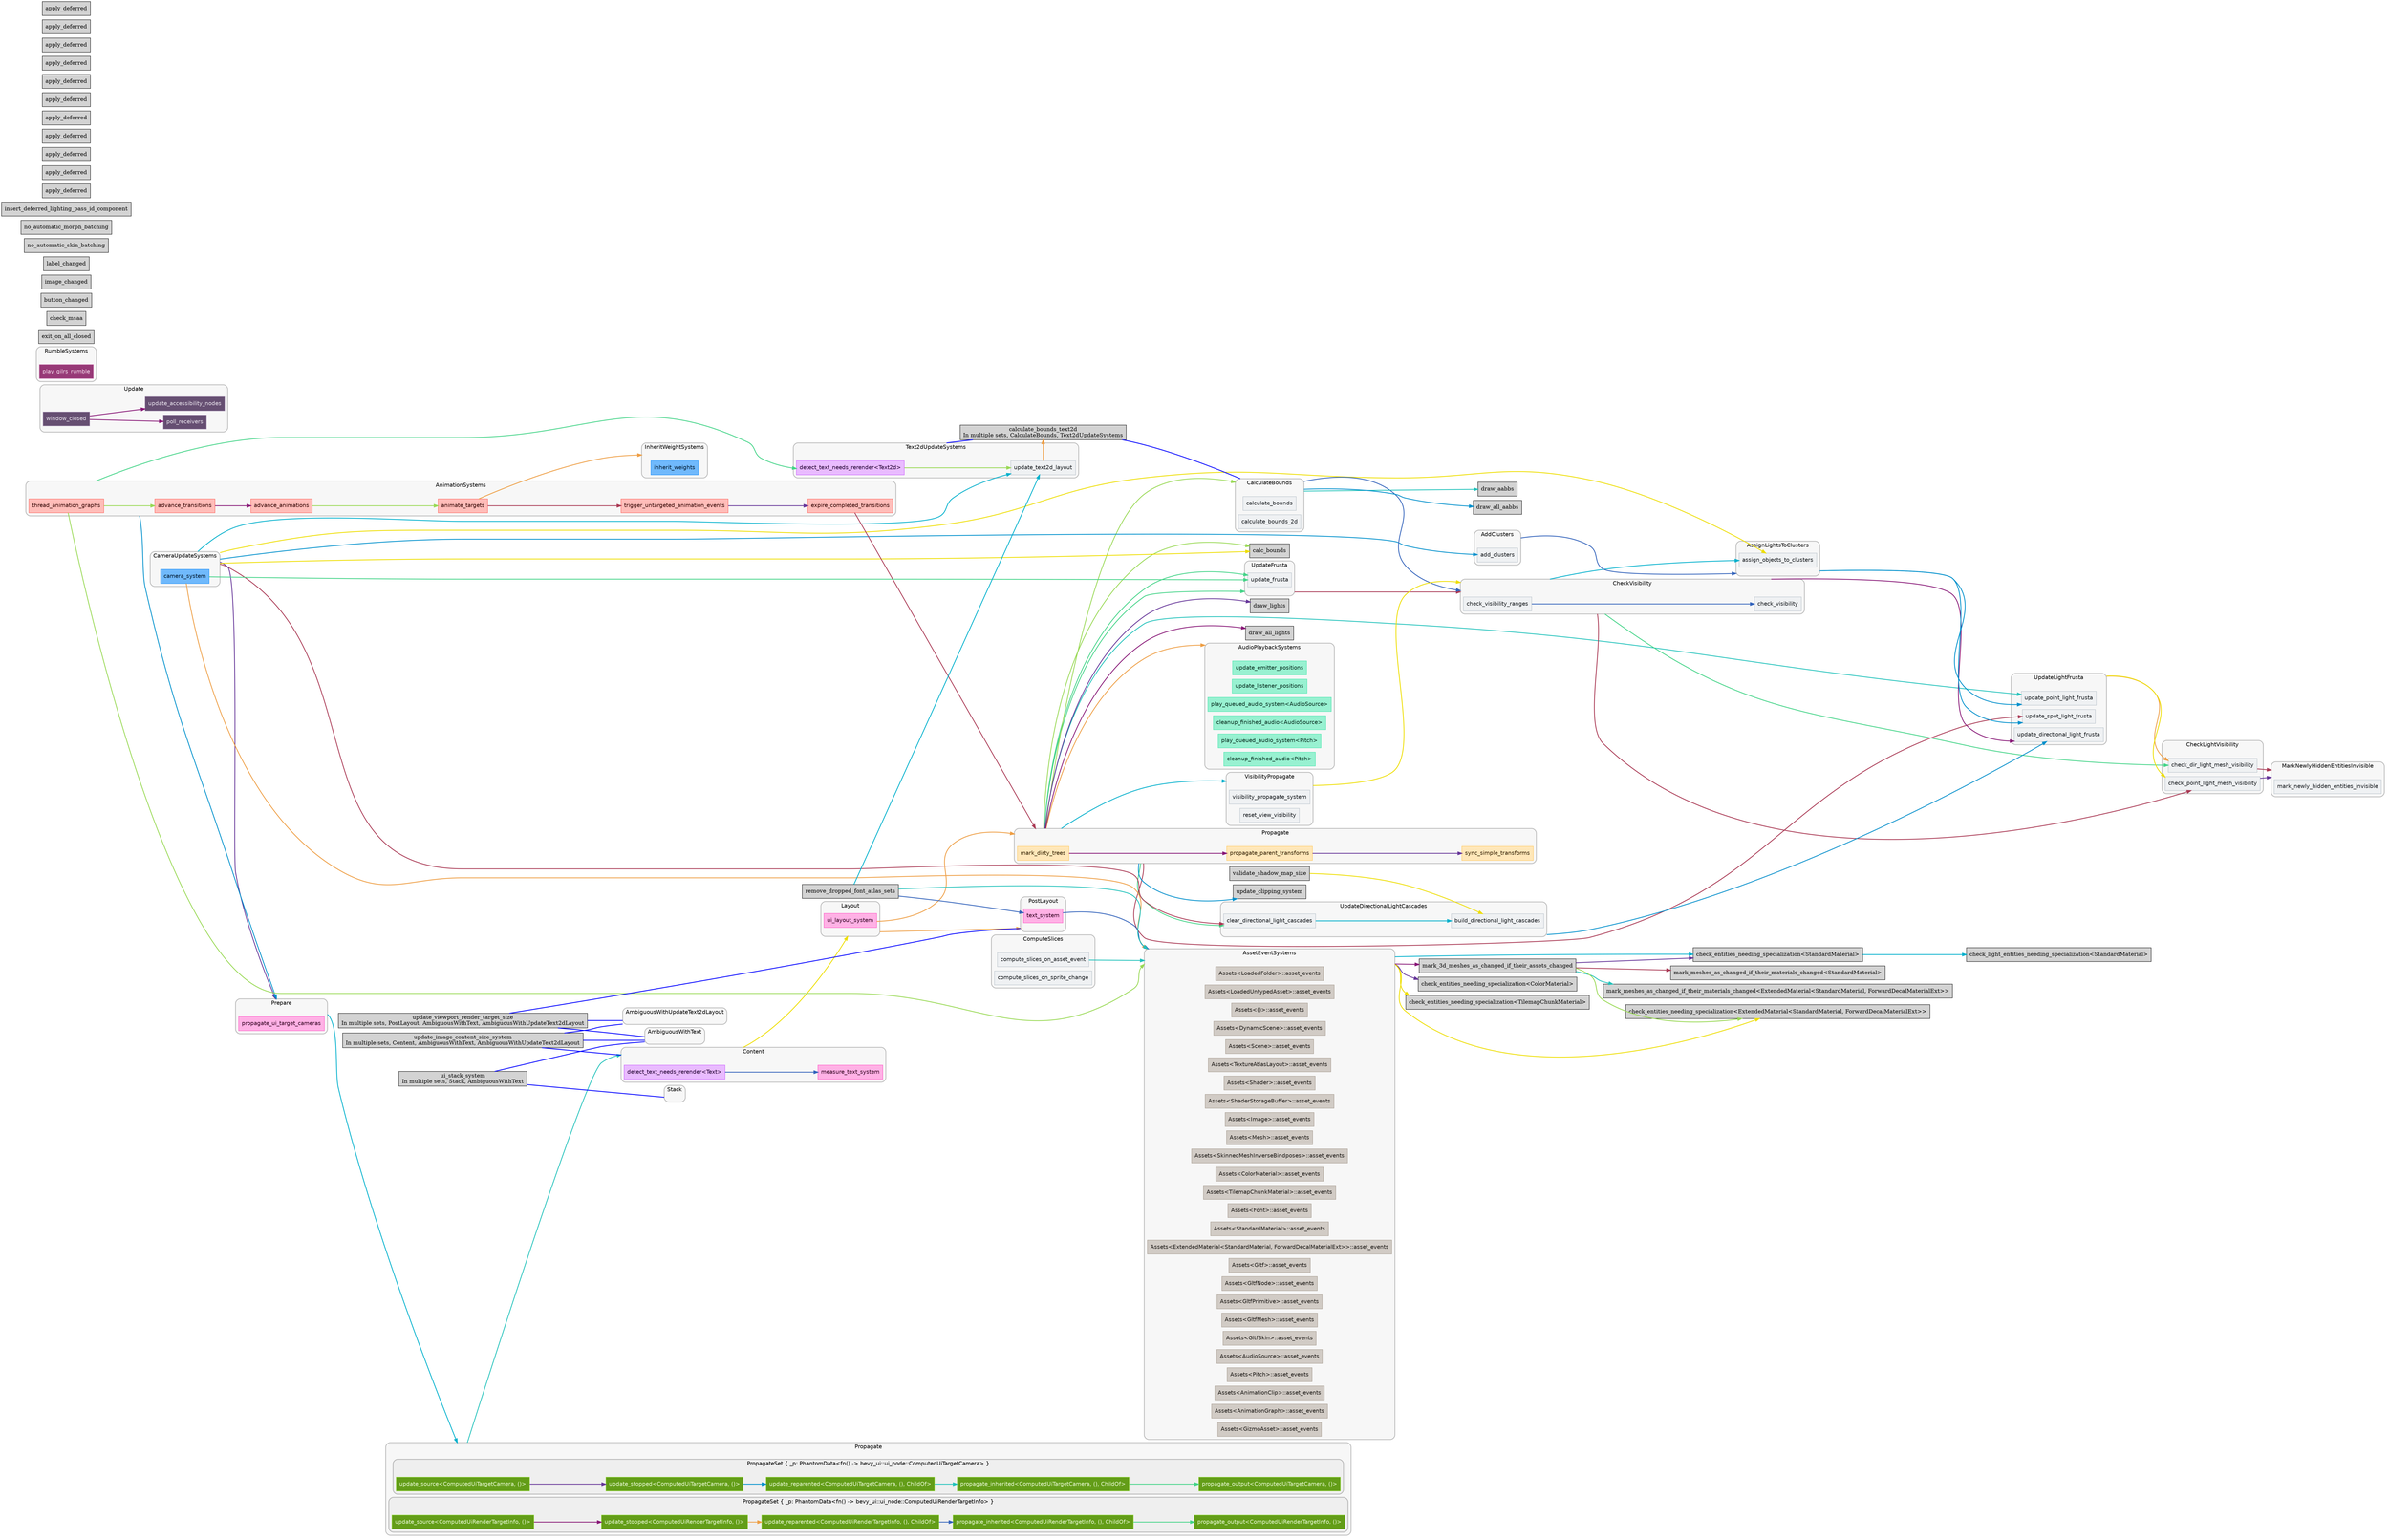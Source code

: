 digraph "" {
	"compound"="true";
	"splines"="spline";
	"rankdir"="LR";
	"bgcolor"="white";
	"fontname"="Helvetica";
	"nodesep"="0.15";
	edge ["penwidth"="2"];
	node ["shape"="box", "style"="filled"];
	subgraph "clusternode_Set(SystemSetKey(2v1))" {
		"style"="rounded,filled";
		"label"="Propagate";
		"tooltip"="Propagate";
		"fillcolor"="#00000008";
		"fontcolor"="#000000";
		"color"="#00000040";
		"penwidth"="2";
		"set_marker_node_Set(SystemSetKey(2v1))" ["style"="invis", "label"="", "shape"="point"]
		"node_System(SystemKey(1v1))" ["label"="mark_dirty_trees", "tooltip"="bevy_transform::systems::mark_dirty_trees", "fillcolor"="#ffe7b9", "fontname"="Helvetica", "fontcolor"="#322100", "color"="#ffc453", "penwidth"="1"]
		"node_System(SystemKey(2v1))" ["label"="propagate_parent_transforms", "tooltip"="bevy_transform::systems::parallel::propagate_parent_transforms", "fillcolor"="#ffe7b9", "fontname"="Helvetica", "fontcolor"="#322100", "color"="#ffc453", "penwidth"="1"]
		"node_System(SystemKey(3v1))" ["label"="sync_simple_transforms", "tooltip"="bevy_transform::systems::sync_simple_transforms", "fillcolor"="#ffe7b9", "fontname"="Helvetica", "fontcolor"="#322100", "color"="#ffc453", "penwidth"="1"]
	}
	
	subgraph "clusternode_Set(SystemSetKey(7v1))" {
		"style"="rounded,filled";
		"label"="AssetEventSystems";
		"tooltip"="AssetEventSystems";
		"fillcolor"="#00000008";
		"fontcolor"="#000000";
		"color"="#00000040";
		"penwidth"="2";
		"set_marker_node_Set(SystemSetKey(7v1))" ["style"="invis", "label"="", "shape"="point"]
		"node_System(SystemKey(5v1))" ["label"="Assets<LoadedFolder>::asset_events", "tooltip"="bevy_asset::assets::Assets<bevy_asset::folder::LoadedFolder>::asset_events", "fillcolor"="#d1cbc5", "fontname"="Helvetica", "fontcolor"="#1c1916", "color"="#a3988c", "penwidth"="1"]
		"node_System(SystemKey(6v1))" ["label"="Assets<LoadedUntypedAsset>::asset_events", "tooltip"="bevy_asset::assets::Assets<bevy_asset::assets::LoadedUntypedAsset>::asset_events", "fillcolor"="#d1cbc5", "fontname"="Helvetica", "fontcolor"="#1c1916", "color"="#a3988c", "penwidth"="1"]
		"node_System(SystemKey(7v1))" ["label"="Assets<()>::asset_events", "tooltip"="bevy_asset::assets::Assets<()>::asset_events", "fillcolor"="#d1cbc5", "fontname"="Helvetica", "fontcolor"="#1c1916", "color"="#a3988c", "penwidth"="1"]
		"node_System(SystemKey(8v1))" ["label"="Assets<DynamicScene>::asset_events", "tooltip"="bevy_asset::assets::Assets<bevy_scene::dynamic_scene::DynamicScene>::asset_events", "fillcolor"="#d1cbc5", "fontname"="Helvetica", "fontcolor"="#1c1916", "color"="#a3988c", "penwidth"="1"]
		"node_System(SystemKey(9v1))" ["label"="Assets<Scene>::asset_events", "tooltip"="bevy_asset::assets::Assets<bevy_scene::scene::Scene>::asset_events", "fillcolor"="#d1cbc5", "fontname"="Helvetica", "fontcolor"="#1c1916", "color"="#a3988c", "penwidth"="1"]
		"node_System(SystemKey(13v1))" ["label"="Assets<TextureAtlasLayout>::asset_events", "tooltip"="bevy_asset::assets::Assets<bevy_image::texture_atlas::TextureAtlasLayout>::asset_events", "fillcolor"="#d1cbc5", "fontname"="Helvetica", "fontcolor"="#1c1916", "color"="#a3988c", "penwidth"="1"]
		"node_System(SystemKey(14v1))" ["label"="Assets<Shader>::asset_events", "tooltip"="bevy_asset::assets::Assets<bevy_shader::shader::Shader>::asset_events", "fillcolor"="#d1cbc5", "fontname"="Helvetica", "fontcolor"="#1c1916", "color"="#a3988c", "penwidth"="1"]
		"node_System(SystemKey(17v1))" ["label"="Assets<ShaderStorageBuffer>::asset_events", "tooltip"="bevy_asset::assets::Assets<bevy_render::storage::ShaderStorageBuffer>::asset_events", "fillcolor"="#d1cbc5", "fontname"="Helvetica", "fontcolor"="#1c1916", "color"="#a3988c", "penwidth"="1"]
		"node_System(SystemKey(18v1))" ["label"="Assets<Image>::asset_events", "tooltip"="bevy_asset::assets::Assets<bevy_image::image::Image>::asset_events", "fillcolor"="#d1cbc5", "fontname"="Helvetica", "fontcolor"="#1c1916", "color"="#a3988c", "penwidth"="1"]
		"node_System(SystemKey(19v1))" ["label"="Assets<Mesh>::asset_events", "tooltip"="bevy_asset::assets::Assets<bevy_mesh::mesh::Mesh>::asset_events", "fillcolor"="#d1cbc5", "fontname"="Helvetica", "fontcolor"="#1c1916", "color"="#a3988c", "penwidth"="1"]
		"node_System(SystemKey(20v1))" ["label"="Assets<SkinnedMeshInverseBindposes>::asset_events", "tooltip"="bevy_asset::assets::Assets<bevy_mesh::skinning::SkinnedMeshInverseBindposes>::asset_events", "fillcolor"="#d1cbc5", "fontname"="Helvetica", "fontcolor"="#1c1916", "color"="#a3988c", "penwidth"="1"]
		"node_System(SystemKey(44v1))" ["label"="Assets<ColorMaterial>::asset_events", "tooltip"="bevy_asset::assets::Assets<bevy_sprite_render::mesh2d::color_material::ColorMaterial>::asset_events", "fillcolor"="#d1cbc5", "fontname"="Helvetica", "fontcolor"="#1c1916", "color"="#a3988c", "penwidth"="1"]
		"node_System(SystemKey(46v1))" ["label"="Assets<TilemapChunkMaterial>::asset_events", "tooltip"="bevy_asset::assets::Assets<bevy_sprite_render::tilemap_chunk::tilemap_chunk_material::TilemapChunkMaterial>::asset_events", "fillcolor"="#d1cbc5", "fontname"="Helvetica", "fontcolor"="#1c1916", "color"="#a3988c", "penwidth"="1"]
		"node_System(SystemKey(50v1))" ["label"="Assets<Font>::asset_events", "tooltip"="bevy_asset::assets::Assets<bevy_text::font::Font>::asset_events", "fillcolor"="#d1cbc5", "fontname"="Helvetica", "fontcolor"="#1c1916", "color"="#a3988c", "penwidth"="1"]
		"node_System(SystemKey(77v1))" ["label"="Assets<StandardMaterial>::asset_events", "tooltip"="bevy_asset::assets::Assets<bevy_pbr::pbr_material::StandardMaterial>::asset_events", "fillcolor"="#d1cbc5", "fontname"="Helvetica", "fontcolor"="#1c1916", "color"="#a3988c", "penwidth"="1"]
		"node_System(SystemKey(81v1))" ["label"="Assets<ExtendedMaterial<StandardMaterial, ForwardDecalMaterialExt>>::asset_events", "tooltip"="bevy_asset::assets::Assets<bevy_pbr::extended_material::ExtendedMaterial<bevy_pbr::pbr_material::StandardMaterial, bevy_pbr::decal::forward::ForwardDecalMaterialExt>>::asset_events", "fillcolor"="#d1cbc5", "fontname"="Helvetica", "fontcolor"="#1c1916", "color"="#a3988c", "penwidth"="1"]
		"node_System(SystemKey(85v1))" ["label"="Assets<Gltf>::asset_events", "tooltip"="bevy_asset::assets::Assets<bevy_gltf::assets::Gltf>::asset_events", "fillcolor"="#d1cbc5", "fontname"="Helvetica", "fontcolor"="#1c1916", "color"="#a3988c", "penwidth"="1"]
		"node_System(SystemKey(86v1))" ["label"="Assets<GltfNode>::asset_events", "tooltip"="bevy_asset::assets::Assets<bevy_gltf::assets::GltfNode>::asset_events", "fillcolor"="#d1cbc5", "fontname"="Helvetica", "fontcolor"="#1c1916", "color"="#a3988c", "penwidth"="1"]
		"node_System(SystemKey(87v1))" ["label"="Assets<GltfPrimitive>::asset_events", "tooltip"="bevy_asset::assets::Assets<bevy_gltf::assets::GltfPrimitive>::asset_events", "fillcolor"="#d1cbc5", "fontname"="Helvetica", "fontcolor"="#1c1916", "color"="#a3988c", "penwidth"="1"]
		"node_System(SystemKey(88v1))" ["label"="Assets<GltfMesh>::asset_events", "tooltip"="bevy_asset::assets::Assets<bevy_gltf::assets::GltfMesh>::asset_events", "fillcolor"="#d1cbc5", "fontname"="Helvetica", "fontcolor"="#1c1916", "color"="#a3988c", "penwidth"="1"]
		"node_System(SystemKey(89v1))" ["label"="Assets<GltfSkin>::asset_events", "tooltip"="bevy_asset::assets::Assets<bevy_gltf::assets::GltfSkin>::asset_events", "fillcolor"="#d1cbc5", "fontname"="Helvetica", "fontcolor"="#1c1916", "color"="#a3988c", "penwidth"="1"]
		"node_System(SystemKey(92v1))" ["label"="Assets<AudioSource>::asset_events", "tooltip"="bevy_asset::assets::Assets<bevy_audio::audio_source::AudioSource>::asset_events", "fillcolor"="#d1cbc5", "fontname"="Helvetica", "fontcolor"="#1c1916", "color"="#a3988c", "penwidth"="1"]
		"node_System(SystemKey(95v1))" ["label"="Assets<Pitch>::asset_events", "tooltip"="bevy_asset::assets::Assets<bevy_audio::pitch::Pitch>::asset_events", "fillcolor"="#d1cbc5", "fontname"="Helvetica", "fontcolor"="#1c1916", "color"="#a3988c", "penwidth"="1"]
		"node_System(SystemKey(99v1))" ["label"="Assets<AnimationClip>::asset_events", "tooltip"="bevy_asset::assets::Assets<bevy_animation::AnimationClip>::asset_events", "fillcolor"="#d1cbc5", "fontname"="Helvetica", "fontcolor"="#1c1916", "color"="#a3988c", "penwidth"="1"]
		"node_System(SystemKey(100v1))" ["label"="Assets<AnimationGraph>::asset_events", "tooltip"="bevy_asset::assets::Assets<bevy_animation::graph::AnimationGraph>::asset_events", "fillcolor"="#d1cbc5", "fontname"="Helvetica", "fontcolor"="#1c1916", "color"="#a3988c", "penwidth"="1"]
		"node_System(SystemKey(107v1))" ["label"="Assets<GizmoAsset>::asset_events", "tooltip"="bevy_asset::assets::Assets<bevy_gizmos::GizmoAsset>::asset_events", "fillcolor"="#d1cbc5", "fontname"="Helvetica", "fontcolor"="#1c1916", "color"="#a3988c", "penwidth"="1"]
	}
	
	subgraph "clusternode_Set(SystemSetKey(13v1))" {
		"style"="rounded,filled";
		"label"="Update";
		"tooltip"="Update";
		"fillcolor"="#00000008";
		"fontcolor"="#000000";
		"color"="#00000040";
		"penwidth"="2";
		"set_marker_node_Set(SystemSetKey(13v1))" ["style"="invis", "label"="", "shape"="point"]
		"node_System(SystemKey(10v1))" ["label"="poll_receivers", "tooltip"="bevy_winit::accessibility::poll_receivers", "fillcolor"="#664f72", "fontname"="Helvetica", "fontcolor"="#e6e0ea", "color"="#9980a6", "penwidth"="1"]
		"node_System(SystemKey(11v1))" ["label"="update_accessibility_nodes", "tooltip"="bevy_winit::accessibility::update_accessibility_nodes", "fillcolor"="#664f72", "fontname"="Helvetica", "fontcolor"="#e6e0ea", "color"="#9980a6", "penwidth"="1"]
		"node_System(SystemKey(12v1))" ["label"="window_closed", "tooltip"="bevy_winit::accessibility::window_closed", "fillcolor"="#664f72", "fontname"="Helvetica", "fontcolor"="#e6e0ea", "color"="#9980a6", "penwidth"="1"]
	}
	
	subgraph "clusternode_Set(SystemSetKey(19v1))" {
		"style"="rounded,filled";
		"label"="CameraUpdateSystems";
		"tooltip"="CameraUpdateSystems";
		"fillcolor"="#00000008";
		"fontcolor"="#000000";
		"color"="#00000040";
		"penwidth"="2";
		"set_marker_node_Set(SystemSetKey(19v1))" ["style"="invis", "label"="", "shape"="point"]
		"node_System(SystemKey(15v1))" ["label"="camera_system", "tooltip"="bevy_render::camera::camera_system", "fillcolor"="#70b9fc", "fontname"="Helvetica", "fontcolor"="#011a31", "color"="#0c88f9", "penwidth"="1"]
	}
	
	subgraph "clusternode_Set(SystemSetKey(22v1))" {
		"style"="rounded,filled";
		"label"="InheritWeightSystems";
		"tooltip"="InheritWeightSystems";
		"fillcolor"="#00000008";
		"fontcolor"="#000000";
		"color"="#00000040";
		"penwidth"="2";
		"set_marker_node_Set(SystemSetKey(22v1))" ["style"="invis", "label"="", "shape"="point"]
		"node_System(SystemKey(16v1))" ["label"="inherit_weights", "tooltip"="bevy_render::mesh::inherit_weights", "fillcolor"="#70b9fc", "fontname"="Helvetica", "fontcolor"="#011a31", "color"="#0c88f9", "penwidth"="1"]
	}
	
	subgraph "clusternode_Set(SystemSetKey(28v1))" {
		"style"="rounded,filled";
		"label"="UpdateFrusta";
		"tooltip"="UpdateFrusta";
		"fillcolor"="#00000008";
		"fontcolor"="#000000";
		"color"="#00000040";
		"penwidth"="2";
		"set_marker_node_Set(SystemSetKey(28v1))" ["style"="invis", "label"="", "shape"="point"]
		"node_System(SystemKey(22v1))" ["label"="update_frusta", "tooltip"="bevy_camera::visibility::update_frusta", "fillcolor"="#eff1f3", "fontname"="Helvetica", "fontcolor"="#15191d", "color"="#b4bec7", "penwidth"="1"]
	}
	
	subgraph "clusternode_Set(SystemSetKey(29v1))" {
		"style"="rounded,filled";
		"label"="CalculateBounds";
		"tooltip"="CalculateBounds";
		"fillcolor"="#00000008";
		"fontcolor"="#000000";
		"color"="#00000040";
		"penwidth"="2";
		"set_marker_node_Set(SystemSetKey(29v1))" ["style"="invis", "label"="", "shape"="point"]
		"node_System(SystemKey(23v1))" ["label"="calculate_bounds", "tooltip"="bevy_camera::visibility::calculate_bounds", "fillcolor"="#eff1f3", "fontname"="Helvetica", "fontcolor"="#15191d", "color"="#b4bec7", "penwidth"="1"]
		"node_System(SystemKey(40v1))" ["label"="calculate_bounds_2d", "tooltip"="bevy_sprite::calculate_bounds_2d", "fillcolor"="#eff1f3", "fontname"="Helvetica", "fontcolor"="#15191d", "color"="#b4bec7", "penwidth"="1"]
	}
	
	subgraph "clusternode_Set(SystemSetKey(30v1))" {
		"style"="rounded,filled";
		"label"="CheckVisibility";
		"tooltip"="CheckVisibility";
		"fillcolor"="#00000008";
		"fontcolor"="#000000";
		"color"="#00000040";
		"penwidth"="2";
		"set_marker_node_Set(SystemSetKey(30v1))" ["style"="invis", "label"="", "shape"="point"]
		"node_System(SystemKey(26v1))" ["label"="check_visibility", "tooltip"="bevy_camera::visibility::check_visibility", "fillcolor"="#eff1f3", "fontname"="Helvetica", "fontcolor"="#15191d", "color"="#b4bec7", "penwidth"="1"]
		"node_System(SystemKey(28v1))" ["label"="check_visibility_ranges", "tooltip"="bevy_camera::visibility::range::check_visibility_ranges", "fillcolor"="#eff1f3", "fontname"="Helvetica", "fontcolor"="#15191d", "color"="#b4bec7", "penwidth"="1"]
	}
	
	subgraph "clusternode_Set(SystemSetKey(31v1))" {
		"style"="rounded,filled";
		"label"="VisibilityPropagate";
		"tooltip"="VisibilityPropagate";
		"fillcolor"="#00000008";
		"fontcolor"="#000000";
		"color"="#00000040";
		"penwidth"="2";
		"set_marker_node_Set(SystemSetKey(31v1))" ["style"="invis", "label"="", "shape"="point"]
		"node_System(SystemKey(24v1))" ["label"="visibility_propagate_system", "tooltip"="bevy_camera::visibility::visibility_propagate_system", "fillcolor"="#eff1f3", "fontname"="Helvetica", "fontcolor"="#15191d", "color"="#b4bec7", "penwidth"="1"]
		"node_System(SystemKey(25v1))" ["label"="reset_view_visibility", "tooltip"="bevy_camera::visibility::reset_view_visibility", "fillcolor"="#eff1f3", "fontname"="Helvetica", "fontcolor"="#15191d", "color"="#b4bec7", "penwidth"="1"]
	}
	
	subgraph "clusternode_Set(SystemSetKey(32v1))" {
		"style"="rounded,filled";
		"label"="MarkNewlyHiddenEntitiesInvisible";
		"tooltip"="MarkNewlyHiddenEntitiesInvisible";
		"fillcolor"="#00000008";
		"fontcolor"="#000000";
		"color"="#00000040";
		"penwidth"="2";
		"set_marker_node_Set(SystemSetKey(32v1))" ["style"="invis", "label"="", "shape"="point"]
		"node_System(SystemKey(27v1))" ["label"="mark_newly_hidden_entities_invisible", "tooltip"="bevy_camera::visibility::mark_newly_hidden_entities_invisible", "fillcolor"="#eff1f3", "fontname"="Helvetica", "fontcolor"="#15191d", "color"="#b4bec7", "penwidth"="1"]
	}
	
	subgraph "clusternode_Set(SystemSetKey(39v1))" {
		"style"="rounded,filled";
		"label"="UpdateDirectionalLightCascades";
		"tooltip"="UpdateDirectionalLightCascades";
		"fillcolor"="#00000008";
		"fontcolor"="#000000";
		"color"="#00000040";
		"penwidth"="2";
		"set_marker_node_Set(SystemSetKey(39v1))" ["style"="invis", "label"="", "shape"="point"]
		"node_System(SystemKey(32v1))" ["label"="clear_directional_light_cascades", "tooltip"="bevy_light::cascade::clear_directional_light_cascades", "fillcolor"="#eff1f3", "fontname"="Helvetica", "fontcolor"="#15191d", "color"="#b4bec7", "penwidth"="1"]
		"node_System(SystemKey(38v1))" ["label"="build_directional_light_cascades", "tooltip"="bevy_light::cascade::build_directional_light_cascades", "fillcolor"="#eff1f3", "fontname"="Helvetica", "fontcolor"="#15191d", "color"="#b4bec7", "penwidth"="1"]
	}
	
	subgraph "clusternode_Set(SystemSetKey(40v1))" {
		"style"="rounded,filled";
		"label"="CheckLightVisibility";
		"tooltip"="CheckLightVisibility";
		"fillcolor"="#00000008";
		"fontcolor"="#000000";
		"color"="#00000040";
		"penwidth"="2";
		"set_marker_node_Set(SystemSetKey(40v1))" ["style"="invis", "label"="", "shape"="point"]
		"node_System(SystemKey(36v1))" ["label"="check_dir_light_mesh_visibility", "tooltip"="bevy_light::check_dir_light_mesh_visibility", "fillcolor"="#eff1f3", "fontname"="Helvetica", "fontcolor"="#15191d", "color"="#b4bec7", "penwidth"="1"]
		"node_System(SystemKey(37v1))" ["label"="check_point_light_mesh_visibility", "tooltip"="bevy_light::check_point_light_mesh_visibility", "fillcolor"="#eff1f3", "fontname"="Helvetica", "fontcolor"="#15191d", "color"="#b4bec7", "penwidth"="1"]
	}
	
	subgraph "clusternode_Set(SystemSetKey(44v1))" {
		"style"="rounded,filled";
		"label"="AddClusters";
		"tooltip"="AddClusters";
		"fillcolor"="#00000008";
		"fontcolor"="#000000";
		"color"="#00000040";
		"penwidth"="2";
		"set_marker_node_Set(SystemSetKey(44v1))" ["style"="invis", "label"="", "shape"="point"]
		"node_System(SystemKey(30v1))" ["label"="add_clusters", "tooltip"="bevy_light::cluster::add_clusters", "fillcolor"="#eff1f3", "fontname"="Helvetica", "fontcolor"="#15191d", "color"="#b4bec7", "penwidth"="1"]
	}
	
	subgraph "clusternode_Set(SystemSetKey(46v1))" {
		"style"="rounded,filled";
		"label"="AssignLightsToClusters";
		"tooltip"="AssignLightsToClusters";
		"fillcolor"="#00000008";
		"fontcolor"="#000000";
		"color"="#00000040";
		"penwidth"="2";
		"set_marker_node_Set(SystemSetKey(46v1))" ["style"="invis", "label"="", "shape"="point"]
		"node_System(SystemKey(31v1))" ["label"="assign_objects_to_clusters", "tooltip"="bevy_light::cluster::assign::assign_objects_to_clusters", "fillcolor"="#eff1f3", "fontname"="Helvetica", "fontcolor"="#15191d", "color"="#b4bec7", "penwidth"="1"]
	}
	
	subgraph "clusternode_Set(SystemSetKey(49v1))" {
		"style"="rounded,filled";
		"label"="UpdateLightFrusta";
		"tooltip"="UpdateLightFrusta";
		"fillcolor"="#00000008";
		"fontcolor"="#000000";
		"color"="#00000040";
		"penwidth"="2";
		"set_marker_node_Set(SystemSetKey(49v1))" ["style"="invis", "label"="", "shape"="point"]
		"node_System(SystemKey(33v1))" ["label"="update_directional_light_frusta", "tooltip"="bevy_light::directional_light::update_directional_light_frusta", "fillcolor"="#eff1f3", "fontname"="Helvetica", "fontcolor"="#15191d", "color"="#b4bec7", "penwidth"="1"]
		"node_System(SystemKey(34v1))" ["label"="update_point_light_frusta", "tooltip"="bevy_light::point_light::update_point_light_frusta", "fillcolor"="#eff1f3", "fontname"="Helvetica", "fontcolor"="#15191d", "color"="#b4bec7", "penwidth"="1"]
		"node_System(SystemKey(35v1))" ["label"="update_spot_light_frusta", "tooltip"="bevy_light::spot_light::update_spot_light_frusta", "fillcolor"="#eff1f3", "fontname"="Helvetica", "fontcolor"="#15191d", "color"="#b4bec7", "penwidth"="1"]
	}
	
	subgraph "clusternode_Set(SystemSetKey(57v1))" {
		"style"="rounded,filled";
		"label"="Text2dUpdateSystems";
		"tooltip"="Text2dUpdateSystems";
		"fillcolor"="#00000008";
		"fontcolor"="#000000";
		"color"="#00000040";
		"penwidth"="2";
		"set_marker_node_Set(SystemSetKey(57v1))" ["style"="invis", "label"="", "shape"="point"]
		"node_System(SystemKey(41v1))" ["label"="detect_text_needs_rerender<Text2d>", "tooltip"="bevy_text::text::detect_text_needs_rerender<bevy_sprite::text2d::Text2d>", "fillcolor"="#e9bbff", "fontname"="Helvetica", "fontcolor"="#220032", "color"="#c855ff", "penwidth"="1"]
		"node_System(SystemKey(42v1))" ["label"="update_text2d_layout", "tooltip"="bevy_sprite::text2d::update_text2d_layout", "fillcolor"="#eff1f3", "fontname"="Helvetica", "fontcolor"="#15191d", "color"="#b4bec7", "penwidth"="1"]
	}
	
	subgraph "clusternode_Set(SystemSetKey(58v1))" {
		"style"="rounded,filled";
		"label"="AnimationSystems";
		"tooltip"="AnimationSystems";
		"fillcolor"="#00000008";
		"fontcolor"="#000000";
		"color"="#00000040";
		"penwidth"="2";
		"set_marker_node_Set(SystemSetKey(58v1))" ["style"="invis", "label"="", "shape"="point"]
		"node_System(SystemKey(101v1))" ["label"="thread_animation_graphs", "tooltip"="bevy_animation::graph::thread_animation_graphs", "fillcolor"="#ffbdb9", "fontname"="Helvetica", "fontcolor"="#320200", "color"="#ff5c53", "penwidth"="1"]
		"node_System(SystemKey(102v1))" ["label"="advance_transitions", "tooltip"="bevy_animation::transition::advance_transitions", "fillcolor"="#ffbdb9", "fontname"="Helvetica", "fontcolor"="#320200", "color"="#ff5c53", "penwidth"="1"]
		"node_System(SystemKey(103v1))" ["label"="advance_animations", "tooltip"="bevy_animation::advance_animations", "fillcolor"="#ffbdb9", "fontname"="Helvetica", "fontcolor"="#320200", "color"="#ff5c53", "penwidth"="1"]
		"node_System(SystemKey(104v1))" ["label"="animate_targets", "tooltip"="bevy_animation::animate_targets", "fillcolor"="#ffbdb9", "fontname"="Helvetica", "fontcolor"="#320200", "color"="#ff5c53", "penwidth"="1"]
		"node_System(SystemKey(105v1))" ["label"="trigger_untargeted_animation_events", "tooltip"="bevy_animation::trigger_untargeted_animation_events", "fillcolor"="#ffbdb9", "fontname"="Helvetica", "fontcolor"="#320200", "color"="#ff5c53", "penwidth"="1"]
		"node_System(SystemKey(106v1))" ["label"="expire_completed_transitions", "tooltip"="bevy_animation::transition::expire_completed_transitions", "fillcolor"="#ffbdb9", "fontname"="Helvetica", "fontcolor"="#320200", "color"="#ff5c53", "penwidth"="1"]
	}
	
	subgraph "clusternode_Set(SystemSetKey(67v1))" {
		"style"="rounded,filled";
		"label"="ComputeSlices";
		"tooltip"="ComputeSlices";
		"fillcolor"="#00000008";
		"fontcolor"="#000000";
		"color"="#00000040";
		"penwidth"="2";
		"set_marker_node_Set(SystemSetKey(67v1))" ["style"="invis", "label"="", "shape"="point"]
		"node_System(SystemKey(48v1))" ["label"="compute_slices_on_asset_event", "tooltip"="bevy_sprite_render::texture_slice::computed_slices::compute_slices_on_asset_event", "fillcolor"="#eff1f3", "fontname"="Helvetica", "fontcolor"="#15191d", "color"="#b4bec7", "penwidth"="1"]
		"node_System(SystemKey(49v1))" ["label"="compute_slices_on_sprite_change", "tooltip"="bevy_sprite_render::texture_slice::computed_slices::compute_slices_on_sprite_change", "fillcolor"="#eff1f3", "fontname"="Helvetica", "fontcolor"="#15191d", "color"="#b4bec7", "penwidth"="1"]
	}
	
	subgraph "clusternode_Set(SystemSetKey(70v1))" {
		"style"="rounded,filled";
		"label"="Prepare";
		"tooltip"="Prepare";
		"fillcolor"="#00000008";
		"fontcolor"="#000000";
		"color"="#00000040";
		"penwidth"="2";
		"set_marker_node_Set(SystemSetKey(70v1))" ["style"="invis", "label"="", "shape"="point"]
		"node_System(SystemKey(62v1))" ["label"="propagate_ui_target_cameras", "tooltip"="bevy_ui::update::propagate_ui_target_cameras", "fillcolor"="#ffb1e5", "fontname"="Helvetica", "fontcolor"="#320021", "color"="#ff4bc2", "penwidth"="1"]
	}
	
	subgraph "clusternode_Set(SystemSetKey(71v1))" {
		"style"="rounded,filled";
		"label"="Propagate";
		"tooltip"="Propagate";
		"fillcolor"="#00000008";
		"fontcolor"="#000000";
		"color"="#00000040";
		"penwidth"="2";
		"set_marker_node_Set(SystemSetKey(71v1))" ["style"="invis", "label"="", "shape"="point"]
		subgraph "clusternode_Set(SystemSetKey(75v1))" {
			"style"="rounded,filled";
			"label"="PropagateSet { _p: PhantomData<fn() -> bevy_ui::ui_node::ComputedUiTargetCamera> }";
			"tooltip"="PropagateSet { _p: PhantomData<fn() -> bevy_ui::ui_node::ComputedUiTargetCamera> }";
			"fillcolor"="#00000008";
			"fontcolor"="#000000";
			"color"="#00000040";
			"penwidth"="2";
			"set_marker_node_Set(SystemSetKey(75v1))" ["style"="invis", "label"="", "shape"="point"]
			"node_System(SystemKey(52v1))" ["label"="update_source<ComputedUiTargetCamera, ()>", "tooltip"="bevy_app::propagate::update_source<bevy_ui::ui_node::ComputedUiTargetCamera, ()>", "fillcolor"="#639d18", "fontname"="Helvetica", "fontcolor"="#e7f8d2", "color"="#98e03a", "penwidth"="1"]
			"node_System(SystemKey(53v1))" ["label"="update_stopped<ComputedUiTargetCamera, ()>", "tooltip"="bevy_app::propagate::update_stopped<bevy_ui::ui_node::ComputedUiTargetCamera, ()>", "fillcolor"="#639d18", "fontname"="Helvetica", "fontcolor"="#e7f8d2", "color"="#98e03a", "penwidth"="1"]
			"node_System(SystemKey(54v1))" ["label"="update_reparented<ComputedUiTargetCamera, (), ChildOf>", "tooltip"="bevy_app::propagate::update_reparented<bevy_ui::ui_node::ComputedUiTargetCamera, (), bevy_ecs::hierarchy::ChildOf>", "fillcolor"="#639d18", "fontname"="Helvetica", "fontcolor"="#e7f8d2", "color"="#98e03a", "penwidth"="1"]
			"node_System(SystemKey(55v1))" ["label"="propagate_inherited<ComputedUiTargetCamera, (), ChildOf>", "tooltip"="bevy_app::propagate::propagate_inherited<bevy_ui::ui_node::ComputedUiTargetCamera, (), bevy_ecs::hierarchy::ChildOf>", "fillcolor"="#639d18", "fontname"="Helvetica", "fontcolor"="#e7f8d2", "color"="#98e03a", "penwidth"="1"]
			"node_System(SystemKey(56v1))" ["label"="propagate_output<ComputedUiTargetCamera, ()>", "tooltip"="bevy_app::propagate::propagate_output<bevy_ui::ui_node::ComputedUiTargetCamera, ()>", "fillcolor"="#639d18", "fontname"="Helvetica", "fontcolor"="#e7f8d2", "color"="#98e03a", "penwidth"="1"]
		}
		
		subgraph "clusternode_Set(SystemSetKey(81v1))" {
			"style"="rounded,filled";
			"label"="PropagateSet { _p: PhantomData<fn() -> bevy_ui::ui_node::ComputedUiRenderTargetInfo> }";
			"tooltip"="PropagateSet { _p: PhantomData<fn() -> bevy_ui::ui_node::ComputedUiRenderTargetInfo> }";
			"fillcolor"="#00000008";
			"fontcolor"="#000000";
			"color"="#00000040";
			"penwidth"="2";
			"set_marker_node_Set(SystemSetKey(81v1))" ["style"="invis", "label"="", "shape"="point"]
			"node_System(SystemKey(57v1))" ["label"="update_source<ComputedUiRenderTargetInfo, ()>", "tooltip"="bevy_app::propagate::update_source<bevy_ui::ui_node::ComputedUiRenderTargetInfo, ()>", "fillcolor"="#639d18", "fontname"="Helvetica", "fontcolor"="#e7f8d2", "color"="#98e03a", "penwidth"="1"]
			"node_System(SystemKey(58v1))" ["label"="update_stopped<ComputedUiRenderTargetInfo, ()>", "tooltip"="bevy_app::propagate::update_stopped<bevy_ui::ui_node::ComputedUiRenderTargetInfo, ()>", "fillcolor"="#639d18", "fontname"="Helvetica", "fontcolor"="#e7f8d2", "color"="#98e03a", "penwidth"="1"]
			"node_System(SystemKey(59v1))" ["label"="update_reparented<ComputedUiRenderTargetInfo, (), ChildOf>", "tooltip"="bevy_app::propagate::update_reparented<bevy_ui::ui_node::ComputedUiRenderTargetInfo, (), bevy_ecs::hierarchy::ChildOf>", "fillcolor"="#639d18", "fontname"="Helvetica", "fontcolor"="#e7f8d2", "color"="#98e03a", "penwidth"="1"]
			"node_System(SystemKey(60v1))" ["label"="propagate_inherited<ComputedUiRenderTargetInfo, (), ChildOf>", "tooltip"="bevy_app::propagate::propagate_inherited<bevy_ui::ui_node::ComputedUiRenderTargetInfo, (), bevy_ecs::hierarchy::ChildOf>", "fillcolor"="#639d18", "fontname"="Helvetica", "fontcolor"="#e7f8d2", "color"="#98e03a", "penwidth"="1"]
			"node_System(SystemKey(61v1))" ["label"="propagate_output<ComputedUiRenderTargetInfo, ()>", "tooltip"="bevy_app::propagate::propagate_output<bevy_ui::ui_node::ComputedUiRenderTargetInfo, ()>", "fillcolor"="#639d18", "fontname"="Helvetica", "fontcolor"="#e7f8d2", "color"="#98e03a", "penwidth"="1"]
		}
		
	}
	
	subgraph "clusternode_Set(SystemSetKey(72v1))" {
		"style"="rounded,filled";
		"label"="Content";
		"tooltip"="Content";
		"fillcolor"="#00000008";
		"fontcolor"="#000000";
		"color"="#00000040";
		"penwidth"="2";
		"set_marker_node_Set(SystemSetKey(72v1))" ["style"="invis", "label"="", "shape"="point"]
		"node_System(SystemKey(68v1))" ["label"="detect_text_needs_rerender<Text>", "tooltip"="bevy_text::text::detect_text_needs_rerender<bevy_ui::widget::text::Text>", "fillcolor"="#e9bbff", "fontname"="Helvetica", "fontcolor"="#220032", "color"="#c855ff", "penwidth"="1"]
		"node_System(SystemKey(69v1))" ["label"="measure_text_system", "tooltip"="bevy_ui::widget::text::measure_text_system", "fillcolor"="#ffb1e5", "fontname"="Helvetica", "fontcolor"="#320021", "color"="#ff4bc2", "penwidth"="1"]
	}
	
	subgraph "clusternode_Set(SystemSetKey(73v1))" {
		"style"="rounded,filled";
		"label"="Layout";
		"tooltip"="Layout";
		"fillcolor"="#00000008";
		"fontcolor"="#000000";
		"color"="#00000040";
		"penwidth"="2";
		"set_marker_node_Set(SystemSetKey(73v1))" ["style"="invis", "label"="", "shape"="point"]
		"node_System(SystemKey(63v1))" ["label"="ui_layout_system", "tooltip"="bevy_ui::layout::ui_layout_system", "fillcolor"="#ffb1e5", "fontname"="Helvetica", "fontcolor"="#320021", "color"="#ff4bc2", "penwidth"="1"]
	}
	
	subgraph "clusternode_Set(SystemSetKey(74v1))" {
		"style"="rounded,filled";
		"label"="PostLayout";
		"tooltip"="PostLayout";
		"fillcolor"="#00000008";
		"fontcolor"="#000000";
		"color"="#00000040";
		"penwidth"="2";
		"set_marker_node_Set(SystemSetKey(74v1))" ["style"="invis", "label"="", "shape"="point"]
		"node_System(SystemKey(70v1))" ["label"="text_system", "tooltip"="bevy_ui::widget::text::text_system", "fillcolor"="#ffb1e5", "fontname"="Helvetica", "fontcolor"="#320021", "color"="#ff4bc2", "penwidth"="1"]
	}
	
	subgraph "clusternode_Set(SystemSetKey(90v1))" {
		"style"="rounded,filled";
		"label"="Stack";
		"tooltip"="Stack";
		"fillcolor"="#00000008";
		"fontcolor"="#000000";
		"color"="#00000040";
		"penwidth"="2";
		"set_marker_node_Set(SystemSetKey(90v1))" ["style"="invis", "label"="", "shape"="point"]
	}
	
	subgraph "clusternode_Set(SystemSetKey(91v1))" {
		"style"="rounded,filled";
		"label"="AmbiguousWithText";
		"tooltip"="AmbiguousWithText";
		"fillcolor"="#00000008";
		"fontcolor"="#000000";
		"color"="#00000040";
		"penwidth"="2";
		"set_marker_node_Set(SystemSetKey(91v1))" ["style"="invis", "label"="", "shape"="point"]
	}
	
	subgraph "clusternode_Set(SystemSetKey(96v1))" {
		"style"="rounded,filled";
		"label"="AmbiguousWithUpdateText2dLayout";
		"tooltip"="AmbiguousWithUpdateText2dLayout";
		"fillcolor"="#00000008";
		"fontcolor"="#000000";
		"color"="#00000040";
		"penwidth"="2";
		"set_marker_node_Set(SystemSetKey(96v1))" ["style"="invis", "label"="", "shape"="point"]
	}
	
	subgraph "clusternode_Set(SystemSetKey(118v1))" {
		"style"="rounded,filled";
		"label"="AudioPlaybackSystems";
		"tooltip"="AudioPlaybackSystems";
		"fillcolor"="#00000008";
		"fontcolor"="#000000";
		"color"="#00000040";
		"penwidth"="2";
		"set_marker_node_Set(SystemSetKey(118v1))" ["style"="invis", "label"="", "shape"="point"]
		"node_System(SystemKey(90v1))" ["label"="update_emitter_positions", "tooltip"="bevy_audio::audio_output::update_emitter_positions", "fillcolor"="#98f1d1", "fontname"="Helvetica", "fontcolor"="#062c1e", "color"="#3ee4a8", "penwidth"="1"]
		"node_System(SystemKey(91v1))" ["label"="update_listener_positions", "tooltip"="bevy_audio::audio_output::update_listener_positions", "fillcolor"="#98f1d1", "fontname"="Helvetica", "fontcolor"="#062c1e", "color"="#3ee4a8", "penwidth"="1"]
		"node_System(SystemKey(93v1))" ["label"="play_queued_audio_system<AudioSource>", "tooltip"="bevy_audio::audio_output::play_queued_audio_system<bevy_audio::audio_source::AudioSource>", "fillcolor"="#98f1d1", "fontname"="Helvetica", "fontcolor"="#062c1e", "color"="#3ee4a8", "penwidth"="1"]
		"node_System(SystemKey(94v1))" ["label"="cleanup_finished_audio<AudioSource>", "tooltip"="bevy_audio::audio_output::cleanup_finished_audio<bevy_audio::audio_source::AudioSource>", "fillcolor"="#98f1d1", "fontname"="Helvetica", "fontcolor"="#062c1e", "color"="#3ee4a8", "penwidth"="1"]
		"node_System(SystemKey(96v1))" ["label"="play_queued_audio_system<Pitch>", "tooltip"="bevy_audio::audio_output::play_queued_audio_system<bevy_audio::pitch::Pitch>", "fillcolor"="#98f1d1", "fontname"="Helvetica", "fontcolor"="#062c1e", "color"="#3ee4a8", "penwidth"="1"]
		"node_System(SystemKey(97v1))" ["label"="cleanup_finished_audio<Pitch>", "tooltip"="bevy_audio::audio_output::cleanup_finished_audio<bevy_audio::pitch::Pitch>", "fillcolor"="#98f1d1", "fontname"="Helvetica", "fontcolor"="#062c1e", "color"="#3ee4a8", "penwidth"="1"]
	}
	
	subgraph "clusternode_Set(SystemSetKey(128v1))" {
		"style"="rounded,filled";
		"label"="RumbleSystems";
		"tooltip"="RumbleSystems";
		"fillcolor"="#00000008";
		"fontcolor"="#000000";
		"color"="#00000040";
		"penwidth"="2";
		"set_marker_node_Set(SystemSetKey(128v1))" ["style"="invis", "label"="", "shape"="point"]
		"node_System(SystemKey(98v1))" ["label"="play_gilrs_rumble", "tooltip"="bevy_gilrs::rumble::play_gilrs_rumble", "fillcolor"="#973977", "fontname"="Helvetica", "fontcolor"="#f1d9e9", "color"="#c86da9", "penwidth"="1"]
	}
	
	"node_System(SystemKey(4v1))" ["label"="exit_on_all_closed", "tooltip"="bevy_window::system::exit_on_all_closed"]
	"node_System(SystemKey(21v1))" ["label"="mark_3d_meshes_as_changed_if_their_assets_changed", "tooltip"="bevy_mesh::components::mark_3d_meshes_as_changed_if_their_assets_changed"]
	"node_System(SystemKey(29v1))" ["label"="validate_shadow_map_size", "tooltip"="bevy_light::directional_light::validate_shadow_map_size"]
	"node_System(SystemKey(39v1))" ["label"="check_msaa", "tooltip"="bevy_core_pipeline::core_3d::check_msaa"]
	"node_System(SystemKey(45v1))" ["label"="check_entities_needing_specialization<ColorMaterial>", "tooltip"="bevy_sprite_render::mesh2d::material::check_entities_needing_specialization<bevy_sprite_render::mesh2d::color_material::ColorMaterial>"]
	"node_System(SystemKey(47v1))" ["label"="check_entities_needing_specialization<TilemapChunkMaterial>", "tooltip"="bevy_sprite_render::mesh2d::material::check_entities_needing_specialization<bevy_sprite_render::tilemap_chunk::tilemap_chunk_material::TilemapChunkMaterial>"]
	"node_System(SystemKey(51v1))" ["label"="remove_dropped_font_atlas_sets", "tooltip"="bevy_text::font_atlas_set::remove_dropped_font_atlas_sets"]
	"node_System(SystemKey(65v1))" ["label"="update_clipping_system", "tooltip"="bevy_ui::update::update_clipping_system"]
	"node_System(SystemKey(71v1))" ["label"="calc_bounds", "tooltip"="bevy_ui::accessibility::calc_bounds"]
	"node_System(SystemKey(72v1))" ["label"="button_changed", "tooltip"="bevy_ui::accessibility::button_changed"]
	"node_System(SystemKey(73v1))" ["label"="image_changed", "tooltip"="bevy_ui::accessibility::image_changed"]
	"node_System(SystemKey(74v1))" ["label"="label_changed", "tooltip"="bevy_ui::accessibility::label_changed"]
	"node_System(SystemKey(75v1))" ["label"="no_automatic_skin_batching", "tooltip"="bevy_pbr::render::skin::no_automatic_skin_batching"]
	"node_System(SystemKey(76v1))" ["label"="no_automatic_morph_batching", "tooltip"="bevy_pbr::render::morph::no_automatic_morph_batching"]
	"node_System(SystemKey(78v1))" ["label"="mark_meshes_as_changed_if_their_materials_changed<StandardMaterial>", "tooltip"="bevy_pbr::material::mark_meshes_as_changed_if_their_materials_changed<bevy_pbr::pbr_material::StandardMaterial>"]
	"node_System(SystemKey(79v1))" ["label"="check_entities_needing_specialization<StandardMaterial>", "tooltip"="bevy_pbr::material::check_entities_needing_specialization<bevy_pbr::pbr_material::StandardMaterial>"]
	"node_System(SystemKey(80v1))" ["label"="check_light_entities_needing_specialization<StandardMaterial>", "tooltip"="bevy_pbr::render::light::check_light_entities_needing_specialization<bevy_pbr::pbr_material::StandardMaterial>"]
	"node_System(SystemKey(82v1))" ["label"="mark_meshes_as_changed_if_their_materials_changed<ExtendedMaterial<StandardMaterial, ForwardDecalMaterialExt>>", "tooltip"="bevy_pbr::material::mark_meshes_as_changed_if_their_materials_changed<bevy_pbr::extended_material::ExtendedMaterial<bevy_pbr::pbr_material::StandardMaterial, bevy_pbr::decal::forward::ForwardDecalMaterialExt>>"]
	"node_System(SystemKey(83v1))" ["label"="check_entities_needing_specialization<ExtendedMaterial<StandardMaterial, ForwardDecalMaterialExt>>", "tooltip"="bevy_pbr::material::check_entities_needing_specialization<bevy_pbr::extended_material::ExtendedMaterial<bevy_pbr::pbr_material::StandardMaterial, bevy_pbr::decal::forward::ForwardDecalMaterialExt>>"]
	"node_System(SystemKey(84v1))" ["label"="insert_deferred_lighting_pass_id_component", "tooltip"="bevy_pbr::deferred::insert_deferred_lighting_pass_id_component"]
	"node_System(SystemKey(108v1))" ["label"="draw_aabbs", "tooltip"="bevy_gizmos::aabb::draw_aabbs"]
	"node_System(SystemKey(109v1))" ["label"="draw_all_aabbs", "tooltip"="bevy_gizmos::aabb::draw_all_aabbs"]
	"node_System(SystemKey(110v1))" ["label"="draw_lights", "tooltip"="bevy_gizmos::light::draw_lights"]
	"node_System(SystemKey(111v1))" ["label"="draw_all_lights", "tooltip"="bevy_gizmos::light::draw_all_lights"]
	"node_System(SystemKey(112v1))" ["label"="apply_deferred", "tooltip"="bevy_ecs::apply_deferred"]
	"node_System(SystemKey(113v1))" ["label"="apply_deferred", "tooltip"="bevy_ecs::apply_deferred"]
	"node_System(SystemKey(114v1))" ["label"="apply_deferred", "tooltip"="bevy_ecs::apply_deferred"]
	"node_System(SystemKey(115v1))" ["label"="apply_deferred", "tooltip"="bevy_ecs::apply_deferred"]
	"node_System(SystemKey(116v1))" ["label"="apply_deferred", "tooltip"="bevy_ecs::apply_deferred"]
	"node_System(SystemKey(117v1))" ["label"="apply_deferred", "tooltip"="bevy_ecs::apply_deferred"]
	"node_System(SystemKey(118v1))" ["label"="apply_deferred", "tooltip"="bevy_ecs::apply_deferred"]
	"node_System(SystemKey(119v1))" ["label"="apply_deferred", "tooltip"="bevy_ecs::apply_deferred"]
	"node_System(SystemKey(120v1))" ["label"="apply_deferred", "tooltip"="bevy_ecs::apply_deferred"]
	"node_System(SystemKey(121v1))" ["label"="apply_deferred", "tooltip"="bevy_ecs::apply_deferred"]
	"node_System(SystemKey(122v1))" ["label"="apply_deferred", "tooltip"="bevy_ecs::apply_deferred"]
	"node_System(SystemKey(43v1))" -> "set_marker_node_Set(SystemSetKey(29v1))" ["dir"="none", "color"="blue", "lhead"="clusternode_Set(SystemSetKey(29v1))"]
	"node_System(SystemKey(43v1))" -> "set_marker_node_Set(SystemSetKey(57v1))" ["dir"="none", "color"="blue", "lhead"="clusternode_Set(SystemSetKey(57v1))"]
	"node_System(SystemKey(43v1))" ["label"="calculate_bounds_text2d
In multiple sets, CalculateBounds, Text2dUpdateSystems", "tooltip"="bevy_sprite::text2d::calculate_bounds_text2d"]
	"node_System(SystemKey(64v1))" -> "set_marker_node_Set(SystemSetKey(90v1))" ["dir"="none", "color"="blue", "lhead"="clusternode_Set(SystemSetKey(90v1))"]
	"node_System(SystemKey(64v1))" -> "set_marker_node_Set(SystemSetKey(91v1))" ["dir"="none", "color"="blue", "lhead"="clusternode_Set(SystemSetKey(91v1))"]
	"node_System(SystemKey(64v1))" ["label"="ui_stack_system
In multiple sets, Stack, AmbiguousWithText", "tooltip"="bevy_ui::stack::ui_stack_system"]
	"node_System(SystemKey(66v1))" -> "set_marker_node_Set(SystemSetKey(72v1))" ["dir"="none", "color"="blue", "lhead"="clusternode_Set(SystemSetKey(72v1))"]
	"node_System(SystemKey(66v1))" -> "set_marker_node_Set(SystemSetKey(91v1))" ["dir"="none", "color"="blue", "lhead"="clusternode_Set(SystemSetKey(91v1))"]
	"node_System(SystemKey(66v1))" -> "set_marker_node_Set(SystemSetKey(96v1))" ["dir"="none", "color"="blue", "lhead"="clusternode_Set(SystemSetKey(96v1))"]
	"node_System(SystemKey(66v1))" ["label"="update_image_content_size_system
In multiple sets, Content, AmbiguousWithText, AmbiguousWithUpdateText2dLayout", "tooltip"="bevy_ui::widget::image::update_image_content_size_system"]
	"node_System(SystemKey(67v1))" -> "set_marker_node_Set(SystemSetKey(74v1))" ["dir"="none", "color"="blue", "lhead"="clusternode_Set(SystemSetKey(74v1))"]
	"node_System(SystemKey(67v1))" -> "set_marker_node_Set(SystemSetKey(91v1))" ["dir"="none", "color"="blue", "lhead"="clusternode_Set(SystemSetKey(91v1))"]
	"node_System(SystemKey(67v1))" -> "set_marker_node_Set(SystemSetKey(96v1))" ["dir"="none", "color"="blue", "lhead"="clusternode_Set(SystemSetKey(96v1))"]
	"node_System(SystemKey(67v1))" ["label"="update_viewport_render_target_size
In multiple sets, PostLayout, AmbiguousWithText, AmbiguousWithUpdateText2dLayout", "tooltip"="bevy_ui::widget::viewport::update_viewport_render_target_size"]
	"set_marker_node_Set(SystemSetKey(72v1))" -> "set_marker_node_Set(SystemSetKey(73v1))" ["lhead"="clusternode_Set(SystemSetKey(73v1))", "ltail"="clusternode_Set(SystemSetKey(72v1))", "tooltip"="Content → Layout", "color"="#eede00"]
	"set_marker_node_Set(SystemSetKey(7v1))" -> "node_System(SystemKey(21v1))" ["lhead"="", "ltail"="clusternode_Set(SystemSetKey(7v1))", "tooltip"="AssetEventSystems → mark_3d_meshes_as_changed_if_their_assets_changed", "color"="#881877"]
	"node_System(SystemKey(51v1))" -> "node_System(SystemKey(42v1))" ["lhead"="", "ltail"="", "tooltip"="SystemTypeSet(fn bevy_ecs::system::function_system::FunctionSystem<fn(bevy_ecs::change_detection::ResMut<'_, bevy_text::font_atlas_set::FontAtlasSets>, bevy_ecs::message::message_reader::MessageReader<'_, '_, bevy_asset::event::AssetEvent<bevy_text::font::Font>>), (), bevy_text::font_atlas_set::remove_dropped_font_atlas_sets>()) → update_text2d_layout", "color"="#00b0cc"]
	"set_marker_node_Set(SystemSetKey(19v1))" -> "node_System(SystemKey(32v1))" ["lhead"="", "ltail"="clusternode_Set(SystemSetKey(19v1))", "tooltip"="CameraUpdateSystems → clear_directional_light_cascades", "color"="#aa3a55"]
	"set_marker_node_Set(SystemSetKey(58v1))" -> "node_System(SystemKey(41v1))" ["lhead"="", "ltail"="clusternode_Set(SystemSetKey(58v1))", "tooltip"="AnimationSystems → detect_text_needs_rerender<Text2d>", "color"="#44d488"]
	"node_System(SystemKey(53v1))" -> "node_System(SystemKey(54v1))" ["lhead"="", "ltail"="", "tooltip"="update_stopped<ComputedUiTargetCamera, ()> → update_reparented<ComputedUiTargetCamera, (), ChildOf>", "color"="#0090cc"]
	"node_System(SystemKey(58v1))" -> "node_System(SystemKey(59v1))" ["lhead"="", "ltail"="", "tooltip"="update_stopped<ComputedUiRenderTargetInfo, ()> → update_reparented<ComputedUiRenderTargetInfo, (), ChildOf>", "color"="#ee9e44"]
	"set_marker_node_Set(SystemSetKey(2v1))" -> "node_System(SystemKey(110v1))" ["lhead"="", "ltail"="clusternode_Set(SystemSetKey(2v1))", "tooltip"="Propagate → draw_lights", "color"="#663699"]
	"set_marker_node_Set(SystemSetKey(44v1))" -> "set_marker_node_Set(SystemSetKey(46v1))" ["lhead"="clusternode_Set(SystemSetKey(46v1))", "ltail"="clusternode_Set(SystemSetKey(44v1))", "tooltip"="AddClusters → AssignLightsToClusters", "color"="#3363bb"]
	"set_marker_node_Set(SystemSetKey(2v1))" -> "node_System(SystemKey(34v1))" ["lhead"="", "ltail"="clusternode_Set(SystemSetKey(2v1))", "tooltip"="Propagate → update_point_light_frusta", "color"="#22c2bb"]
	"node_System(SystemKey(21v1))" -> "node_System(SystemKey(83v1))" ["lhead"="", "ltail"="", "tooltip"="SystemTypeSet(fn bevy_ecs::system::function_system::FunctionSystem<fn(bevy_ecs::system::query::Query<'_, '_, &mut bevy_mesh::components::Mesh3d>, bevy_ecs::message::message_reader::MessageReader<'_, '_, bevy_asset::event::AssetEvent<bevy_mesh::mesh::Mesh>>), (), bevy_mesh::components::mark_3d_meshes_as_changed_if_their_assets_changed>()) → check_entities_needing_specialization<ExtendedMaterial<StandardMaterial, ForwardDecalMaterialExt>>", "color"="#99d955"]
	"set_marker_node_Set(SystemSetKey(7v1))" -> "node_System(SystemKey(47v1))" ["lhead"="", "ltail"="clusternode_Set(SystemSetKey(7v1))", "tooltip"="AssetEventSystems → check_entities_needing_specialization<TilemapChunkMaterial>", "color"="#eede00"]
	"node_System(SystemKey(12v1))" -> "node_System(SystemKey(11v1))" ["lhead"="", "ltail"="", "tooltip"="window_closed → SystemTypeSet(fn bevy_ecs::system::function_system::FunctionSystem<fn(core::option::Option<bevy_ecs::change_detection::Res<'_, bevy_input_focus::InputFocus>>, bevy_ecs::system::query::Query<'_, '_, (bevy_ecs::entity::Entity, &bevy_window::window::Window), bevy_ecs::query::filter::With<bevy_window::window::PrimaryWindow>>, bevy_ecs::system::query::Query<'_, '_, (bevy_ecs::entity::Entity, &bevy_a11y::AccessibilityNode, core::option::Option<&bevy_ecs::hierarchy::Children>, core::option::Option<&bevy_ecs::hierarchy::ChildOf>)>, bevy_ecs::system::query::Query<'_, '_, bevy_ecs::entity::Entity, bevy_ecs::query::filter::With<bevy_a11y::AccessibilityNode>>, bevy_ecs::system::system_param::NonSendMarker), (), bevy_winit::accessibility::update_accessibility_nodes>())", "color"="#881877"]
	"set_marker_node_Set(SystemSetKey(19v1))" -> "node_System(SystemKey(42v1))" ["lhead"="", "ltail"="clusternode_Set(SystemSetKey(19v1))", "tooltip"="CameraUpdateSystems → update_text2d_layout", "color"="#00b0cc"]
	"node_System(SystemKey(104v1))" -> "node_System(SystemKey(105v1))" ["lhead"="", "ltail"="", "tooltip"="animate_targets → trigger_untargeted_animation_events", "color"="#aa3a55"]
	"node_System(SystemKey(15v1))" -> "node_System(SystemKey(22v1))" ["lhead"="", "ltail"="", "tooltip"="camera_system → SystemTypeSet(fn bevy_ecs::system::function_system::FunctionSystem<fn(bevy_ecs::system::query::Query<'_, '_, (&bevy_transform::components::global_transform::GlobalTransform, &bevy_camera::projection::Projection, &mut bevy_camera::primitives::Frustum), bevy_ecs::query::filter::Or<(bevy_ecs::query::filter::Changed<bevy_transform::components::global_transform::GlobalTransform>, bevy_ecs::query::filter::Changed<bevy_camera::projection::Projection>)>>), (), bevy_camera::visibility::update_frusta>())", "color"="#44d488"]
	"set_marker_node_Set(SystemSetKey(29v1))" -> "node_System(SystemKey(109v1))" ["lhead"="", "ltail"="clusternode_Set(SystemSetKey(29v1))", "tooltip"="CalculateBounds → draw_all_aabbs", "color"="#0090cc"]
	"node_System(SystemKey(15v1))" -> "set_marker_node_Set(SystemSetKey(7v1))" ["lhead"="clusternode_Set(SystemSetKey(7v1))", "ltail"="", "tooltip"="camera_system → AssetEventSystems", "color"="#ee9e44"]
	"set_marker_node_Set(SystemSetKey(19v1))" -> "set_marker_node_Set(SystemSetKey(70v1))" ["lhead"="clusternode_Set(SystemSetKey(70v1))", "ltail"="clusternode_Set(SystemSetKey(19v1))", "tooltip"="CameraUpdateSystems → Prepare", "color"="#663699"]
	"node_System(SystemKey(68v1))" -> "node_System(SystemKey(69v1))" ["lhead"="", "ltail"="", "tooltip"="detect_text_needs_rerender<Text> → measure_text_system", "color"="#3363bb"]
	"set_marker_node_Set(SystemSetKey(71v1))" -> "set_marker_node_Set(SystemSetKey(72v1))" ["lhead"="clusternode_Set(SystemSetKey(72v1))", "ltail"="clusternode_Set(SystemSetKey(71v1))", "tooltip"="Propagate → Content", "color"="#22c2bb"]
	"set_marker_node_Set(SystemSetKey(2v1))" -> "set_marker_node_Set(SystemSetKey(29v1))" ["lhead"="clusternode_Set(SystemSetKey(29v1))", "ltail"="clusternode_Set(SystemSetKey(2v1))", "tooltip"="Propagate → CalculateBounds", "color"="#99d955"]
	"node_System(SystemKey(29v1))" -> "node_System(SystemKey(38v1))" ["lhead"="", "ltail"="", "tooltip"="validate_shadow_map_size → SystemTypeSet(fn bevy_ecs::system::function_system::FunctionSystem<fn(bevy_ecs::change_detection::Res<'_, bevy_light::directional_light::DirectionalLightShadowMap>, bevy_ecs::system::query::Query<'_, '_, (bevy_ecs::entity::Entity, &bevy_transform::components::global_transform::GlobalTransform, &bevy_camera::projection::Projection, &bevy_camera::camera::Camera)>, bevy_ecs::system::query::Query<'_, '_, (&bevy_transform::components::global_transform::GlobalTransform, &bevy_light::directional_light::DirectionalLight, &bevy_light::cascade::CascadeShadowConfig, &mut bevy_light::cascade::Cascades)>), (), bevy_light::cascade::build_directional_light_cascades>())", "color"="#eede00"]
	"node_System(SystemKey(1v1))" -> "node_System(SystemKey(2v1))" ["lhead"="", "ltail"="", "tooltip"="mark_dirty_trees → propagate_parent_transforms", "color"="#881877"]
	"set_marker_node_Set(SystemSetKey(7v1))" -> "node_System(SystemKey(79v1))" ["lhead"="", "ltail"="clusternode_Set(SystemSetKey(7v1))", "tooltip"="AssetEventSystems → check_entities_needing_specialization<StandardMaterial>", "color"="#00b0cc"]
	"node_System(SystemKey(21v1))" -> "node_System(SystemKey(78v1))" ["lhead"="", "ltail"="", "tooltip"="SystemTypeSet(fn bevy_ecs::system::function_system::FunctionSystem<fn(bevy_ecs::system::query::Query<'_, '_, &mut bevy_mesh::components::Mesh3d>, bevy_ecs::message::message_reader::MessageReader<'_, '_, bevy_asset::event::AssetEvent<bevy_mesh::mesh::Mesh>>), (), bevy_mesh::components::mark_3d_meshes_as_changed_if_their_assets_changed>()) → mark_meshes_as_changed_if_their_materials_changed<StandardMaterial>", "color"="#aa3a55"]
	"set_marker_node_Set(SystemSetKey(2v1))" -> "node_System(SystemKey(22v1))" ["lhead"="", "ltail"="clusternode_Set(SystemSetKey(2v1))", "tooltip"="Propagate → update_frusta", "color"="#44d488"]
	"set_marker_node_Set(SystemSetKey(46v1))" -> "node_System(SystemKey(34v1))" ["lhead"="", "ltail"="clusternode_Set(SystemSetKey(46v1))", "tooltip"="AssignLightsToClusters → update_point_light_frusta", "color"="#0090cc"]
	"node_System(SystemKey(104v1))" -> "set_marker_node_Set(SystemSetKey(22v1))" ["lhead"="clusternode_Set(SystemSetKey(22v1))", "ltail"="", "tooltip"="animate_targets → InheritWeightSystems", "color"="#ee9e44"]
	"node_System(SystemKey(105v1))" -> "node_System(SystemKey(106v1))" ["lhead"="", "ltail"="", "tooltip"="trigger_untargeted_animation_events → expire_completed_transitions", "color"="#663699"]
	"set_marker_node_Set(SystemSetKey(29v1))" -> "set_marker_node_Set(SystemSetKey(30v1))" ["lhead"="clusternode_Set(SystemSetKey(30v1))", "ltail"="clusternode_Set(SystemSetKey(29v1))", "tooltip"="CalculateBounds → CheckVisibility", "color"="#3363bb"]
	"node_System(SystemKey(21v1))" -> "node_System(SystemKey(82v1))" ["lhead"="", "ltail"="", "tooltip"="SystemTypeSet(fn bevy_ecs::system::function_system::FunctionSystem<fn(bevy_ecs::system::query::Query<'_, '_, &mut bevy_mesh::components::Mesh3d>, bevy_ecs::message::message_reader::MessageReader<'_, '_, bevy_asset::event::AssetEvent<bevy_mesh::mesh::Mesh>>), (), bevy_mesh::components::mark_3d_meshes_as_changed_if_their_assets_changed>()) → mark_meshes_as_changed_if_their_materials_changed<ExtendedMaterial<StandardMaterial, ForwardDecalMaterialExt>>", "color"="#22c2bb"]
	"node_System(SystemKey(103v1))" -> "node_System(SystemKey(104v1))" ["lhead"="", "ltail"="", "tooltip"="advance_animations → animate_targets", "color"="#99d955"]
	"set_marker_node_Set(SystemSetKey(19v1))" -> "node_System(SystemKey(71v1))" ["lhead"="", "ltail"="clusternode_Set(SystemSetKey(19v1))", "tooltip"="CameraUpdateSystems → calc_bounds", "color"="#eede00"]
	"node_System(SystemKey(12v1))" -> "node_System(SystemKey(10v1))" ["lhead"="", "ltail"="", "tooltip"="window_closed → SystemTypeSet(fn bevy_ecs::system::function_system::FunctionSystem<fn(bevy_ecs::change_detection::Res<'_, bevy_winit::accessibility::WinitActionRequestHandlers>, bevy_ecs::message::message_writer::MessageWriter<'_, bevy_a11y::ActionRequest>), (), bevy_winit::accessibility::poll_receivers>())", "color"="#881877"]
	"set_marker_node_Set(SystemSetKey(70v1))" -> "set_marker_node_Set(SystemSetKey(71v1))" ["lhead"="clusternode_Set(SystemSetKey(71v1))", "ltail"="clusternode_Set(SystemSetKey(70v1))", "tooltip"="Prepare → Propagate", "color"="#00b0cc"]
	"set_marker_node_Set(SystemSetKey(30v1))" -> "node_System(SystemKey(37v1))" ["lhead"="", "ltail"="clusternode_Set(SystemSetKey(30v1))", "tooltip"="CheckVisibility → check_point_light_mesh_visibility", "color"="#aa3a55"]
	"set_marker_node_Set(SystemSetKey(30v1))" -> "node_System(SystemKey(36v1))" ["lhead"="", "ltail"="clusternode_Set(SystemSetKey(30v1))", "tooltip"="CheckVisibility → check_dir_light_mesh_visibility", "color"="#44d488"]
	"set_marker_node_Set(SystemSetKey(58v1))" -> "set_marker_node_Set(SystemSetKey(70v1))" ["lhead"="clusternode_Set(SystemSetKey(70v1))", "ltail"="clusternode_Set(SystemSetKey(58v1))", "tooltip"="AnimationSystems → Prepare", "color"="#0090cc"]
	"set_marker_node_Set(SystemSetKey(2v1))" -> "set_marker_node_Set(SystemSetKey(118v1))" ["lhead"="clusternode_Set(SystemSetKey(118v1))", "ltail"="clusternode_Set(SystemSetKey(2v1))", "tooltip"="Propagate → AudioPlaybackSystems", "color"="#ee9e44"]
	"node_System(SystemKey(52v1))" -> "node_System(SystemKey(53v1))" ["lhead"="", "ltail"="", "tooltip"="update_source<ComputedUiTargetCamera, ()> → update_stopped<ComputedUiTargetCamera, ()>", "color"="#663699"]
	"node_System(SystemKey(51v1))" -> "node_System(SystemKey(70v1))" ["lhead"="", "ltail"="", "tooltip"="SystemTypeSet(fn bevy_ecs::system::function_system::FunctionSystem<fn(bevy_ecs::change_detection::ResMut<'_, bevy_text::font_atlas_set::FontAtlasSets>, bevy_ecs::message::message_reader::MessageReader<'_, '_, bevy_asset::event::AssetEvent<bevy_text::font::Font>>), (), bevy_text::font_atlas_set::remove_dropped_font_atlas_sets>()) → text_system", "color"="#3363bb"]
	"node_System(SystemKey(54v1))" -> "node_System(SystemKey(55v1))" ["lhead"="", "ltail"="", "tooltip"="update_reparented<ComputedUiTargetCamera, (), ChildOf> → propagate_inherited<ComputedUiTargetCamera, (), ChildOf>", "color"="#22c2bb"]
	"node_System(SystemKey(101v1))" -> "node_System(SystemKey(102v1))" ["lhead"="", "ltail"="", "tooltip"="thread_animation_graphs → advance_transitions", "color"="#99d955"]
	"set_marker_node_Set(SystemSetKey(31v1))" -> "set_marker_node_Set(SystemSetKey(30v1))" ["lhead"="clusternode_Set(SystemSetKey(30v1))", "ltail"="clusternode_Set(SystemSetKey(31v1))", "tooltip"="VisibilityPropagate → CheckVisibility", "color"="#eede00"]
	"node_System(SystemKey(102v1))" -> "node_System(SystemKey(103v1))" ["lhead"="", "ltail"="", "tooltip"="advance_transitions → advance_animations", "color"="#881877"]
	"set_marker_node_Set(SystemSetKey(30v1))" -> "node_System(SystemKey(31v1))" ["lhead"="", "ltail"="clusternode_Set(SystemSetKey(30v1))", "tooltip"="CheckVisibility → assign_objects_to_clusters", "color"="#00b0cc"]
	"set_marker_node_Set(SystemSetKey(28v1))" -> "set_marker_node_Set(SystemSetKey(30v1))" ["lhead"="clusternode_Set(SystemSetKey(30v1))", "ltail"="clusternode_Set(SystemSetKey(28v1))", "tooltip"="UpdateFrusta → CheckVisibility", "color"="#aa3a55"]
	"node_System(SystemKey(60v1))" -> "node_System(SystemKey(61v1))" ["lhead"="", "ltail"="", "tooltip"="propagate_inherited<ComputedUiRenderTargetInfo, (), ChildOf> → propagate_output<ComputedUiRenderTargetInfo, ()>", "color"="#44d488"]
	"set_marker_node_Set(SystemSetKey(39v1))" -> "node_System(SystemKey(33v1))" ["lhead"="", "ltail"="clusternode_Set(SystemSetKey(39v1))", "tooltip"="UpdateDirectionalLightCascades → update_directional_light_frusta", "color"="#0090cc"]
	"set_marker_node_Set(SystemSetKey(49v1))" -> "node_System(SystemKey(36v1))" ["lhead"="", "ltail"="clusternode_Set(SystemSetKey(49v1))", "tooltip"="UpdateLightFrusta → check_dir_light_mesh_visibility", "color"="#ee9e44"]
	"set_marker_node_Set(SystemSetKey(7v1))" -> "node_System(SystemKey(45v1))" ["lhead"="", "ltail"="clusternode_Set(SystemSetKey(7v1))", "tooltip"="AssetEventSystems → check_entities_needing_specialization<ColorMaterial>", "color"="#663699"]
	"node_System(SystemKey(70v1))" -> "set_marker_node_Set(SystemSetKey(7v1))" ["lhead"="clusternode_Set(SystemSetKey(7v1))", "ltail"="", "tooltip"="text_system → AssetEventSystems", "color"="#3363bb"]
	"node_System(SystemKey(48v1))" -> "set_marker_node_Set(SystemSetKey(7v1))" ["lhead"="clusternode_Set(SystemSetKey(7v1))", "ltail"="", "tooltip"="compute_slices_on_asset_event → AssetEventSystems", "color"="#22c2bb"]
	"node_System(SystemKey(101v1))" -> "set_marker_node_Set(SystemSetKey(7v1))" ["lhead"="clusternode_Set(SystemSetKey(7v1))", "ltail"="", "tooltip"="thread_animation_graphs → AssetEventSystems", "color"="#99d955"]
	"set_marker_node_Set(SystemSetKey(19v1))" -> "node_System(SystemKey(31v1))" ["lhead"="", "ltail"="clusternode_Set(SystemSetKey(19v1))", "tooltip"="CameraUpdateSystems → assign_objects_to_clusters", "color"="#eede00"]
	"node_System(SystemKey(57v1))" -> "node_System(SystemKey(58v1))" ["lhead"="", "ltail"="", "tooltip"="update_source<ComputedUiRenderTargetInfo, ()> → update_stopped<ComputedUiRenderTargetInfo, ()>", "color"="#881877"]
	"node_System(SystemKey(79v1))" -> "node_System(SystemKey(80v1))" ["lhead"="", "ltail"="", "tooltip"="SystemTypeSet(fn bevy_ecs::system::function_system::FunctionSystem<fn(bevy_ecs::system::query::Query<'_, '_, bevy_ecs::entity::Entity, (bevy_ecs::query::filter::Or<(bevy_ecs::query::filter::Changed<bevy_mesh::components::Mesh3d>, bevy_asset::asset_changed::AssetChanged<bevy_mesh::components::Mesh3d>, bevy_ecs::query::filter::Changed<bevy_pbr::mesh_material::MeshMaterial3d<bevy_pbr::pbr_material::StandardMaterial>>, bevy_asset::asset_changed::AssetChanged<bevy_pbr::mesh_material::MeshMaterial3d<bevy_pbr::pbr_material::StandardMaterial>>)>, bevy_ecs::query::filter::With<bevy_pbr::mesh_material::MeshMaterial3d<bevy_pbr::pbr_material::StandardMaterial>>)>, bevy_ecs::system::system_param::Local<'_, bevy_utils::parallel_queue::Parallel<alloc::vec::Vec<bevy_ecs::entity::Entity>>>, bevy_ecs::change_detection::ResMut<'_, bevy_pbr::material::EntitiesNeedingSpecialization<bevy_pbr::pbr_material::StandardMaterial>>), (), bevy_pbr::material::check_entities_needing_specialization<bevy_pbr::pbr_material::StandardMaterial>>()) → check_light_entities_needing_specialization<StandardMaterial>", "color"="#00b0cc"]
	"node_System(SystemKey(106v1))" -> "set_marker_node_Set(SystemSetKey(2v1))" ["lhead"="clusternode_Set(SystemSetKey(2v1))", "ltail"="", "tooltip"="expire_completed_transitions → Propagate", "color"="#aa3a55"]
	"set_marker_node_Set(SystemSetKey(2v1))" -> "node_System(SystemKey(32v1))" ["lhead"="", "ltail"="clusternode_Set(SystemSetKey(2v1))", "tooltip"="Propagate → clear_directional_light_cascades", "color"="#44d488"]
	"set_marker_node_Set(SystemSetKey(46v1))" -> "node_System(SystemKey(35v1))" ["lhead"="", "ltail"="clusternode_Set(SystemSetKey(46v1))", "tooltip"="AssignLightsToClusters → update_spot_light_frusta", "color"="#0090cc"]
	"node_System(SystemKey(63v1))" -> "set_marker_node_Set(SystemSetKey(2v1))" ["lhead"="clusternode_Set(SystemSetKey(2v1))", "ltail"="", "tooltip"="ui_layout_system → Propagate", "color"="#ee9e44"]
	"node_System(SystemKey(21v1))" -> "node_System(SystemKey(79v1))" ["lhead"="", "ltail"="", "tooltip"="SystemTypeSet(fn bevy_ecs::system::function_system::FunctionSystem<fn(bevy_ecs::system::query::Query<'_, '_, &mut bevy_mesh::components::Mesh3d>, bevy_ecs::message::message_reader::MessageReader<'_, '_, bevy_asset::event::AssetEvent<bevy_mesh::mesh::Mesh>>), (), bevy_mesh::components::mark_3d_meshes_as_changed_if_their_assets_changed>()) → check_entities_needing_specialization<StandardMaterial>", "color"="#663699"]
	"node_System(SystemKey(28v1))" -> "node_System(SystemKey(26v1))" ["lhead"="", "ltail"="", "tooltip"="check_visibility_ranges → SystemTypeSet(fn bevy_ecs::system::function_system::FunctionSystem<fn(bevy_ecs::system::system_param::Local<'_, bevy_utils::parallel_queue::Parallel<bevy_platform::collections::hash_map::HashMap<core::any::TypeId, alloc::vec::Vec<bevy_ecs::entity::Entity>, bevy_platform::hash::NoOpHash>>>, bevy_ecs::system::query::Query<'_, '_, (bevy_ecs::entity::Entity, &mut bevy_camera::visibility::VisibleEntities, &bevy_camera::primitives::Frustum, core::option::Option<&bevy_camera::visibility::render_layers::RenderLayers>, &bevy_camera::camera::Camera, bevy_ecs::query::fetch::Has<bevy_camera::visibility::NoCpuCulling>)>, bevy_ecs::system::query::Query<'_, '_, (bevy_ecs::entity::Entity, &bevy_camera::visibility::InheritedVisibility, &mut bevy_camera::visibility::ViewVisibility, &bevy_camera::visibility::VisibilityClass, core::option::Option<&bevy_camera::visibility::render_layers::RenderLayers>, core::option::Option<&bevy_camera::primitives::Aabb>, &bevy_transform::components::global_transform::GlobalTransform, bevy_ecs::query::fetch::Has<bevy_camera::visibility::NoFrustumCulling>, bevy_ecs::query::fetch::Has<bevy_camera::visibility::range::VisibilityRange>)>, core::option::Option<bevy_ecs::change_detection::Res<'_, bevy_camera::visibility::range::VisibleEntityRanges>>, bevy_ecs::change_detection::ResMut<'_, bevy_camera::visibility::PreviousVisibleEntities>), (), bevy_camera::visibility::check_visibility>())", "color"="#3363bb"]
	"node_System(SystemKey(51v1))" -> "set_marker_node_Set(SystemSetKey(7v1))" ["lhead"="clusternode_Set(SystemSetKey(7v1))", "ltail"="", "tooltip"="remove_dropped_font_atlas_sets → AssetEventSystems", "color"="#22c2bb"]
	"node_System(SystemKey(41v1))" -> "node_System(SystemKey(42v1))" ["lhead"="", "ltail"="", "tooltip"="detect_text_needs_rerender<Text2d> → update_text2d_layout", "color"="#99d955"]
	"set_marker_node_Set(SystemSetKey(7v1))" -> "node_System(SystemKey(83v1))" ["lhead"="", "ltail"="clusternode_Set(SystemSetKey(7v1))", "tooltip"="AssetEventSystems → check_entities_needing_specialization<ExtendedMaterial<StandardMaterial, ForwardDecalMaterialExt>>", "color"="#eede00"]
	"set_marker_node_Set(SystemSetKey(30v1))" -> "node_System(SystemKey(33v1))" ["lhead"="", "ltail"="clusternode_Set(SystemSetKey(30v1))", "tooltip"="CheckVisibility → update_directional_light_frusta", "color"="#881877"]
	"set_marker_node_Set(SystemSetKey(2v1))" -> "set_marker_node_Set(SystemSetKey(31v1))" ["lhead"="clusternode_Set(SystemSetKey(31v1))", "ltail"="clusternode_Set(SystemSetKey(2v1))", "tooltip"="Propagate → VisibilityPropagate", "color"="#00b0cc"]
	"set_marker_node_Set(SystemSetKey(2v1))" -> "node_System(SystemKey(35v1))" ["lhead"="", "ltail"="clusternode_Set(SystemSetKey(2v1))", "tooltip"="Propagate → update_spot_light_frusta", "color"="#aa3a55"]
	"set_marker_node_Set(SystemSetKey(2v1))" -> "set_marker_node_Set(SystemSetKey(28v1))" ["lhead"="clusternode_Set(SystemSetKey(28v1))", "ltail"="clusternode_Set(SystemSetKey(2v1))", "tooltip"="Propagate → UpdateFrusta", "color"="#44d488"]
	"set_marker_node_Set(SystemSetKey(19v1))" -> "node_System(SystemKey(30v1))" ["lhead"="", "ltail"="clusternode_Set(SystemSetKey(19v1))", "tooltip"="CameraUpdateSystems → add_clusters", "color"="#0090cc"]
	"set_marker_node_Set(SystemSetKey(73v1))" -> "set_marker_node_Set(SystemSetKey(74v1))" ["lhead"="clusternode_Set(SystemSetKey(74v1))", "ltail"="clusternode_Set(SystemSetKey(73v1))", "tooltip"="Layout → PostLayout", "color"="#ee9e44"]
	"node_System(SystemKey(37v1))" -> "set_marker_node_Set(SystemSetKey(32v1))" ["lhead"="clusternode_Set(SystemSetKey(32v1))", "ltail"="", "tooltip"="check_point_light_mesh_visibility → MarkNewlyHiddenEntitiesInvisible", "color"="#663699"]
	"node_System(SystemKey(59v1))" -> "node_System(SystemKey(60v1))" ["lhead"="", "ltail"="", "tooltip"="update_reparented<ComputedUiRenderTargetInfo, (), ChildOf> → propagate_inherited<ComputedUiRenderTargetInfo, (), ChildOf>", "color"="#3363bb"]
	"set_marker_node_Set(SystemSetKey(29v1))" -> "node_System(SystemKey(108v1))" ["lhead"="", "ltail"="clusternode_Set(SystemSetKey(29v1))", "tooltip"="CalculateBounds → draw_aabbs", "color"="#22c2bb"]
	"set_marker_node_Set(SystemSetKey(2v1))" -> "node_System(SystemKey(71v1))" ["lhead"="", "ltail"="clusternode_Set(SystemSetKey(2v1))", "tooltip"="Propagate → calc_bounds", "color"="#99d955"]
	"set_marker_node_Set(SystemSetKey(49v1))" -> "node_System(SystemKey(37v1))" ["lhead"="", "ltail"="clusternode_Set(SystemSetKey(49v1))", "tooltip"="UpdateLightFrusta → check_point_light_mesh_visibility", "color"="#eede00"]
	"set_marker_node_Set(SystemSetKey(2v1))" -> "node_System(SystemKey(111v1))" ["lhead"="", "ltail"="clusternode_Set(SystemSetKey(2v1))", "tooltip"="Propagate → draw_all_lights", "color"="#881877"]
	"node_System(SystemKey(32v1))" -> "node_System(SystemKey(38v1))" ["lhead"="", "ltail"="", "tooltip"="SystemTypeSet(fn bevy_ecs::system::function_system::FunctionSystem<fn(bevy_ecs::system::query::Query<'_, '_, (&bevy_light::directional_light::DirectionalLight, &mut bevy_light::cascade::Cascades)>), (), bevy_light::cascade::clear_directional_light_cascades>()) → build_directional_light_cascades", "color"="#00b0cc"]
	"node_System(SystemKey(36v1))" -> "set_marker_node_Set(SystemSetKey(32v1))" ["lhead"="clusternode_Set(SystemSetKey(32v1))", "ltail"="", "tooltip"="check_dir_light_mesh_visibility → MarkNewlyHiddenEntitiesInvisible", "color"="#aa3a55"]
	"node_System(SystemKey(55v1))" -> "node_System(SystemKey(56v1))" ["lhead"="", "ltail"="", "tooltip"="propagate_inherited<ComputedUiTargetCamera, (), ChildOf> → propagate_output<ComputedUiTargetCamera, ()>", "color"="#44d488"]
	"set_marker_node_Set(SystemSetKey(2v1))" -> "node_System(SystemKey(65v1))" ["lhead"="", "ltail"="clusternode_Set(SystemSetKey(2v1))", "tooltip"="Propagate → update_clipping_system", "color"="#0090cc"]
	"node_System(SystemKey(42v1))" -> "node_System(SystemKey(43v1))" ["lhead"="", "ltail"="", "tooltip"="update_text2d_layout → calculate_bounds_text2d", "color"="#ee9e44"]
	"node_System(SystemKey(2v1))" -> "node_System(SystemKey(3v1))" ["lhead"="", "ltail"="", "tooltip"="propagate_parent_transforms → sync_simple_transforms", "color"="#663699"]
}
